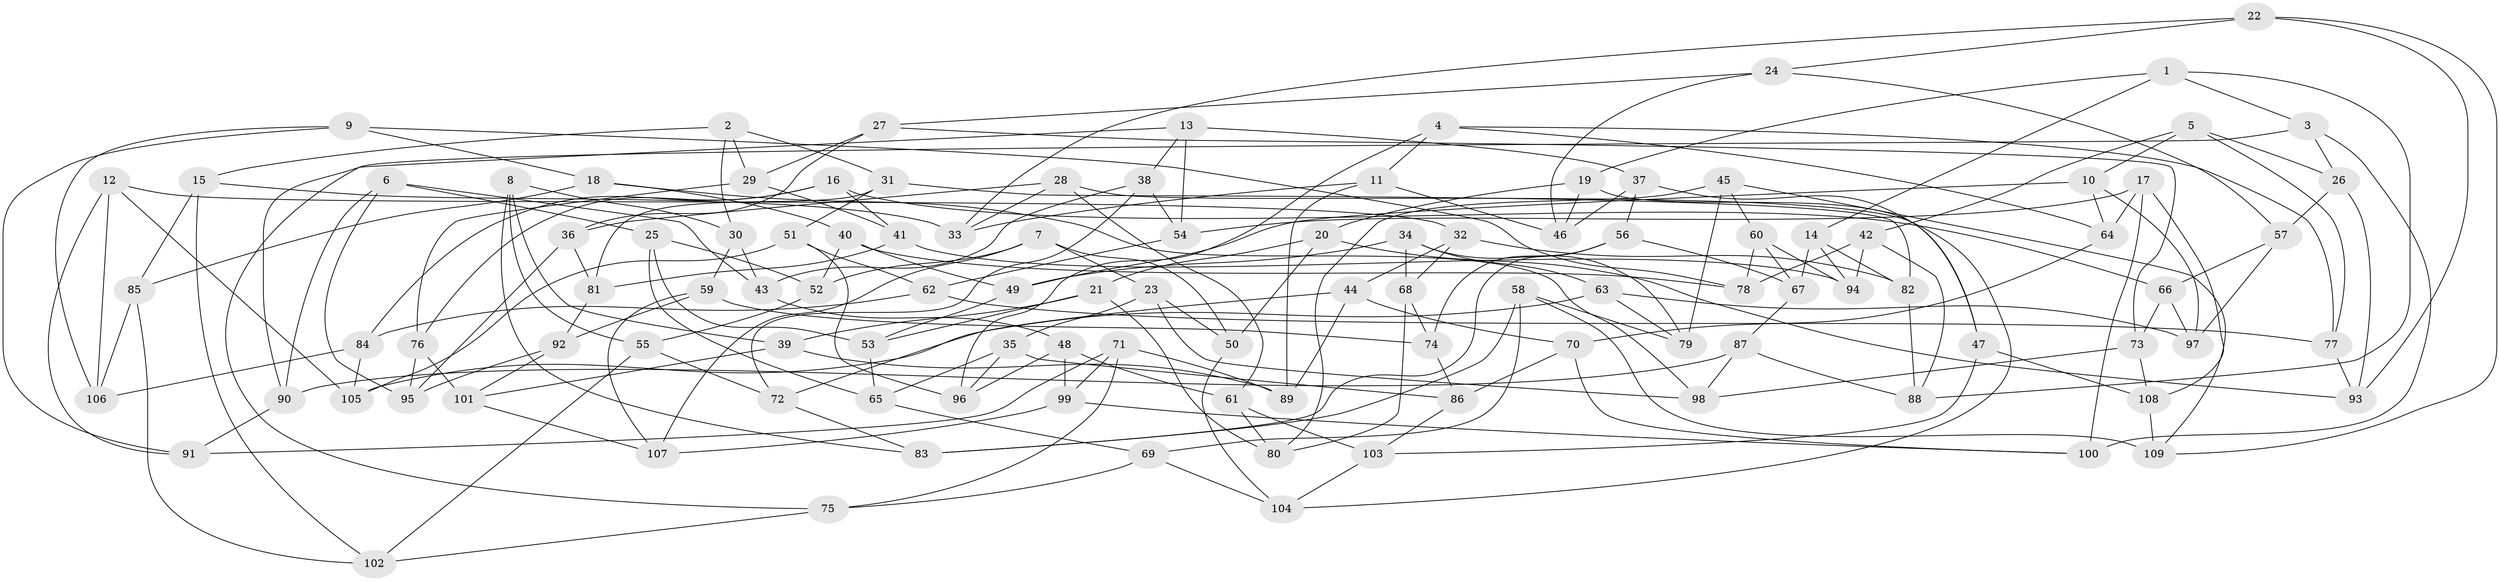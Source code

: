 // coarse degree distribution, {6: 0.5151515151515151, 4: 0.3333333333333333, 5: 0.13636363636363635, 3: 0.015151515151515152}
// Generated by graph-tools (version 1.1) at 2025/52/02/27/25 19:52:34]
// undirected, 109 vertices, 218 edges
graph export_dot {
graph [start="1"]
  node [color=gray90,style=filled];
  1;
  2;
  3;
  4;
  5;
  6;
  7;
  8;
  9;
  10;
  11;
  12;
  13;
  14;
  15;
  16;
  17;
  18;
  19;
  20;
  21;
  22;
  23;
  24;
  25;
  26;
  27;
  28;
  29;
  30;
  31;
  32;
  33;
  34;
  35;
  36;
  37;
  38;
  39;
  40;
  41;
  42;
  43;
  44;
  45;
  46;
  47;
  48;
  49;
  50;
  51;
  52;
  53;
  54;
  55;
  56;
  57;
  58;
  59;
  60;
  61;
  62;
  63;
  64;
  65;
  66;
  67;
  68;
  69;
  70;
  71;
  72;
  73;
  74;
  75;
  76;
  77;
  78;
  79;
  80;
  81;
  82;
  83;
  84;
  85;
  86;
  87;
  88;
  89;
  90;
  91;
  92;
  93;
  94;
  95;
  96;
  97;
  98;
  99;
  100;
  101;
  102;
  103;
  104;
  105;
  106;
  107;
  108;
  109;
  1 -- 88;
  1 -- 3;
  1 -- 14;
  1 -- 19;
  2 -- 31;
  2 -- 15;
  2 -- 30;
  2 -- 29;
  3 -- 100;
  3 -- 75;
  3 -- 26;
  4 -- 96;
  4 -- 11;
  4 -- 64;
  4 -- 77;
  5 -- 26;
  5 -- 77;
  5 -- 10;
  5 -- 42;
  6 -- 90;
  6 -- 43;
  6 -- 95;
  6 -- 25;
  7 -- 107;
  7 -- 52;
  7 -- 50;
  7 -- 23;
  8 -- 83;
  8 -- 55;
  8 -- 39;
  8 -- 30;
  9 -- 78;
  9 -- 18;
  9 -- 91;
  9 -- 106;
  10 -- 97;
  10 -- 49;
  10 -- 64;
  11 -- 89;
  11 -- 33;
  11 -- 46;
  12 -- 91;
  12 -- 32;
  12 -- 105;
  12 -- 106;
  13 -- 54;
  13 -- 37;
  13 -- 38;
  13 -- 90;
  14 -- 82;
  14 -- 94;
  14 -- 67;
  15 -- 85;
  15 -- 102;
  15 -- 33;
  16 -- 76;
  16 -- 84;
  16 -- 66;
  16 -- 41;
  17 -- 54;
  17 -- 100;
  17 -- 108;
  17 -- 64;
  18 -- 85;
  18 -- 40;
  18 -- 98;
  19 -- 47;
  19 -- 46;
  19 -- 20;
  20 -- 50;
  20 -- 21;
  20 -- 93;
  21 -- 53;
  21 -- 39;
  21 -- 80;
  22 -- 24;
  22 -- 33;
  22 -- 93;
  22 -- 109;
  23 -- 35;
  23 -- 98;
  23 -- 50;
  24 -- 46;
  24 -- 27;
  24 -- 57;
  25 -- 65;
  25 -- 52;
  25 -- 53;
  26 -- 57;
  26 -- 93;
  27 -- 29;
  27 -- 73;
  27 -- 36;
  28 -- 104;
  28 -- 61;
  28 -- 36;
  28 -- 33;
  29 -- 76;
  29 -- 41;
  30 -- 43;
  30 -- 59;
  31 -- 51;
  31 -- 81;
  31 -- 82;
  32 -- 44;
  32 -- 68;
  32 -- 82;
  34 -- 49;
  34 -- 63;
  34 -- 79;
  34 -- 68;
  35 -- 86;
  35 -- 96;
  35 -- 65;
  36 -- 95;
  36 -- 81;
  37 -- 46;
  37 -- 47;
  37 -- 56;
  38 -- 43;
  38 -- 72;
  38 -- 54;
  39 -- 89;
  39 -- 101;
  40 -- 52;
  40 -- 78;
  40 -- 49;
  41 -- 81;
  41 -- 94;
  42 -- 88;
  42 -- 78;
  42 -- 94;
  43 -- 48;
  44 -- 70;
  44 -- 72;
  44 -- 89;
  45 -- 79;
  45 -- 109;
  45 -- 80;
  45 -- 60;
  47 -- 103;
  47 -- 108;
  48 -- 61;
  48 -- 99;
  48 -- 96;
  49 -- 53;
  50 -- 104;
  51 -- 105;
  51 -- 96;
  51 -- 62;
  52 -- 55;
  53 -- 65;
  54 -- 62;
  55 -- 72;
  55 -- 102;
  56 -- 74;
  56 -- 83;
  56 -- 67;
  57 -- 66;
  57 -- 97;
  58 -- 83;
  58 -- 69;
  58 -- 79;
  58 -- 109;
  59 -- 107;
  59 -- 74;
  59 -- 92;
  60 -- 78;
  60 -- 67;
  60 -- 94;
  61 -- 103;
  61 -- 80;
  62 -- 77;
  62 -- 84;
  63 -- 79;
  63 -- 105;
  63 -- 97;
  64 -- 70;
  65 -- 69;
  66 -- 97;
  66 -- 73;
  67 -- 87;
  68 -- 74;
  68 -- 80;
  69 -- 75;
  69 -- 104;
  70 -- 86;
  70 -- 100;
  71 -- 91;
  71 -- 89;
  71 -- 99;
  71 -- 75;
  72 -- 83;
  73 -- 98;
  73 -- 108;
  74 -- 86;
  75 -- 102;
  76 -- 95;
  76 -- 101;
  77 -- 93;
  81 -- 92;
  82 -- 88;
  84 -- 106;
  84 -- 105;
  85 -- 102;
  85 -- 106;
  86 -- 103;
  87 -- 98;
  87 -- 88;
  87 -- 90;
  90 -- 91;
  92 -- 95;
  92 -- 101;
  99 -- 107;
  99 -- 100;
  101 -- 107;
  103 -- 104;
  108 -- 109;
}
